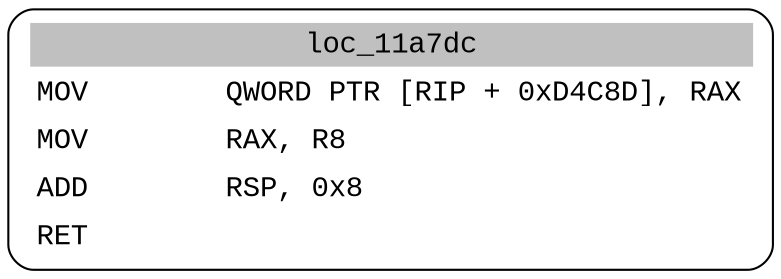 digraph asm_graph {
1941 [
shape="Mrecord" fontname="Courier New"label =<<table border="0" cellborder="0" cellpadding="3"><tr><td align="center" colspan="2" bgcolor="grey">loc_11a7dc</td></tr><tr><td align="left">MOV        QWORD PTR [RIP + 0xD4C8D], RAX</td></tr><tr><td align="left">MOV        RAX, R8</td></tr><tr><td align="left">ADD        RSP, 0x8</td></tr><tr><td align="left">RET        </td></tr></table>> ];
}
